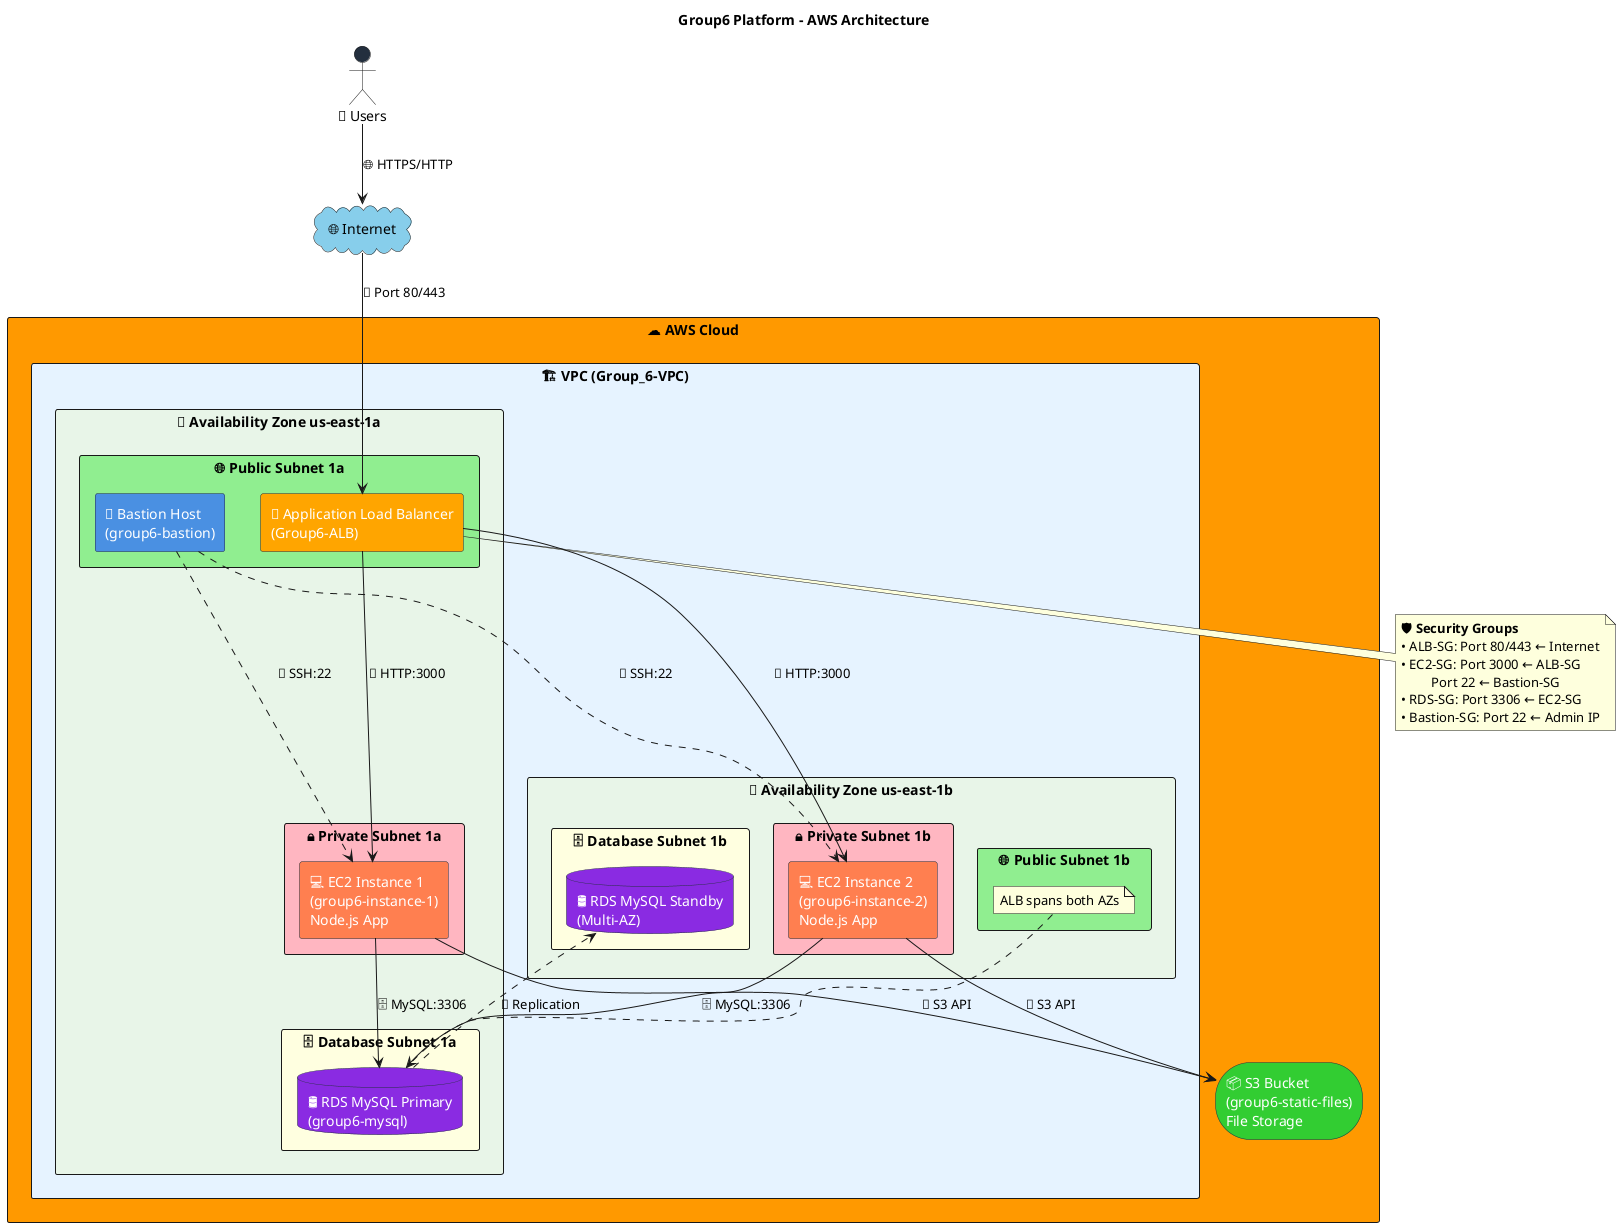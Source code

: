 @startuml Group6_Architecture
' Self-contained PlantUML diagram without external dependencies
title Group6 Platform - AWS Architecture

skinparam backgroundColor #FFFFFF
skinparam packageStyle rectangle
skinparam componentStyle rectangle
skinparam databaseStyle rectangle
skinparam cloudStyle rectangle

' Define custom AWS-style colors
skinparam component {
    BackgroundColor #FF9900
    BorderColor #232F3E
    FontColor #FFFFFF
}

skinparam database {
    BackgroundColor #C925D1
    BorderColor #232F3E
    FontColor #FFFFFF
}

skinparam storage {
    BackgroundColor #7AA116
    BorderColor #232F3E
    FontColor #FFFFFF
}

actor "👥 Users" as users #232F3E
cloud "🌐 Internet" as internet #87CEEB

rectangle "☁️ AWS Cloud" as aws #FF9900 {
    rectangle "🏗️ VPC (Group_6-VPC)" as vpc #E6F3FF {
        
        rectangle "📍 Availability Zone us-east-1a" as az1 #E8F5E8 {
            rectangle "🌐 Public Subnet 1a" as public1 #90EE90 {
                component "🔄 Application Load Balancer\n(Group6-ALB)" as alb #FFA500
                component "🚪 Bastion Host\n(group6-bastion)" as bastion #4A90E2
            }
            rectangle "🔒 Private Subnet 1a" as private1 #FFB6C1 {
                component "💻 EC2 Instance 1\n(group6-instance-1)\nNode.js App" as ec2_1 #FF7F50
            }
            rectangle "🗄️ Database Subnet 1a" as db1 #FFFFE0 {
                database "🛢️ RDS MySQL Primary\n(group6-mysql)" as rds_primary #8A2BE2
            }
        }
        
        rectangle "📍 Availability Zone us-east-1b" as az2 #E8F5E8 {
            rectangle "🌐 Public Subnet 1b" as public2 #90EE90 {
                note top : ALB spans both AZs
            }
            rectangle "🔒 Private Subnet 1b" as private2 #FFB6C1 {
                component "💻 EC2 Instance 2\n(group6-instance-2)\nNode.js App" as ec2_2 #FF7F50
            }
            rectangle "🗄️ Database Subnet 1b" as db2 #FFFFE0 {
                database "🛢️ RDS MySQL Standby\n(Multi-AZ)" as rds_standby #8A2BE2
            }
        }
    }
    
    storage "📦 S3 Bucket\n(group6-static-files)\nFile Storage" as s3 #32CD32
}

' Traffic Flow
users --> internet : "🌐 HTTPS/HTTP"
internet --> alb : "🔌 Port 80/443"
alb --> ec2_1 : "📡 HTTP:3000"
alb --> ec2_2 : "📡 HTTP:3000"

' SSH Access
bastion -.-> ec2_1 : "🔑 SSH:22"
bastion -.-> ec2_2 : "🔑 SSH:22"

' Database Connections
ec2_1 --> rds_primary : "🗄️ MySQL:3306"
ec2_2 --> rds_primary : "🗄️ MySQL:3306"
rds_primary -.-> rds_standby : "🔄 Replication"

' File Storage
ec2_1 --> s3 : "📁 S3 API"
ec2_2 --> s3 : "📁 S3 API"

' Security Groups Info
note bottom of alb
🛡️ <b>Security Groups</b>
• ALB-SG: Port 80/443 ← Internet
• EC2-SG: Port 3000 ← ALB-SG
         Port 22 ← Bastion-SG
• RDS-SG: Port 3306 ← EC2-SG
• Bastion-SG: Port 22 ← Admin IP
end note


@enduml
